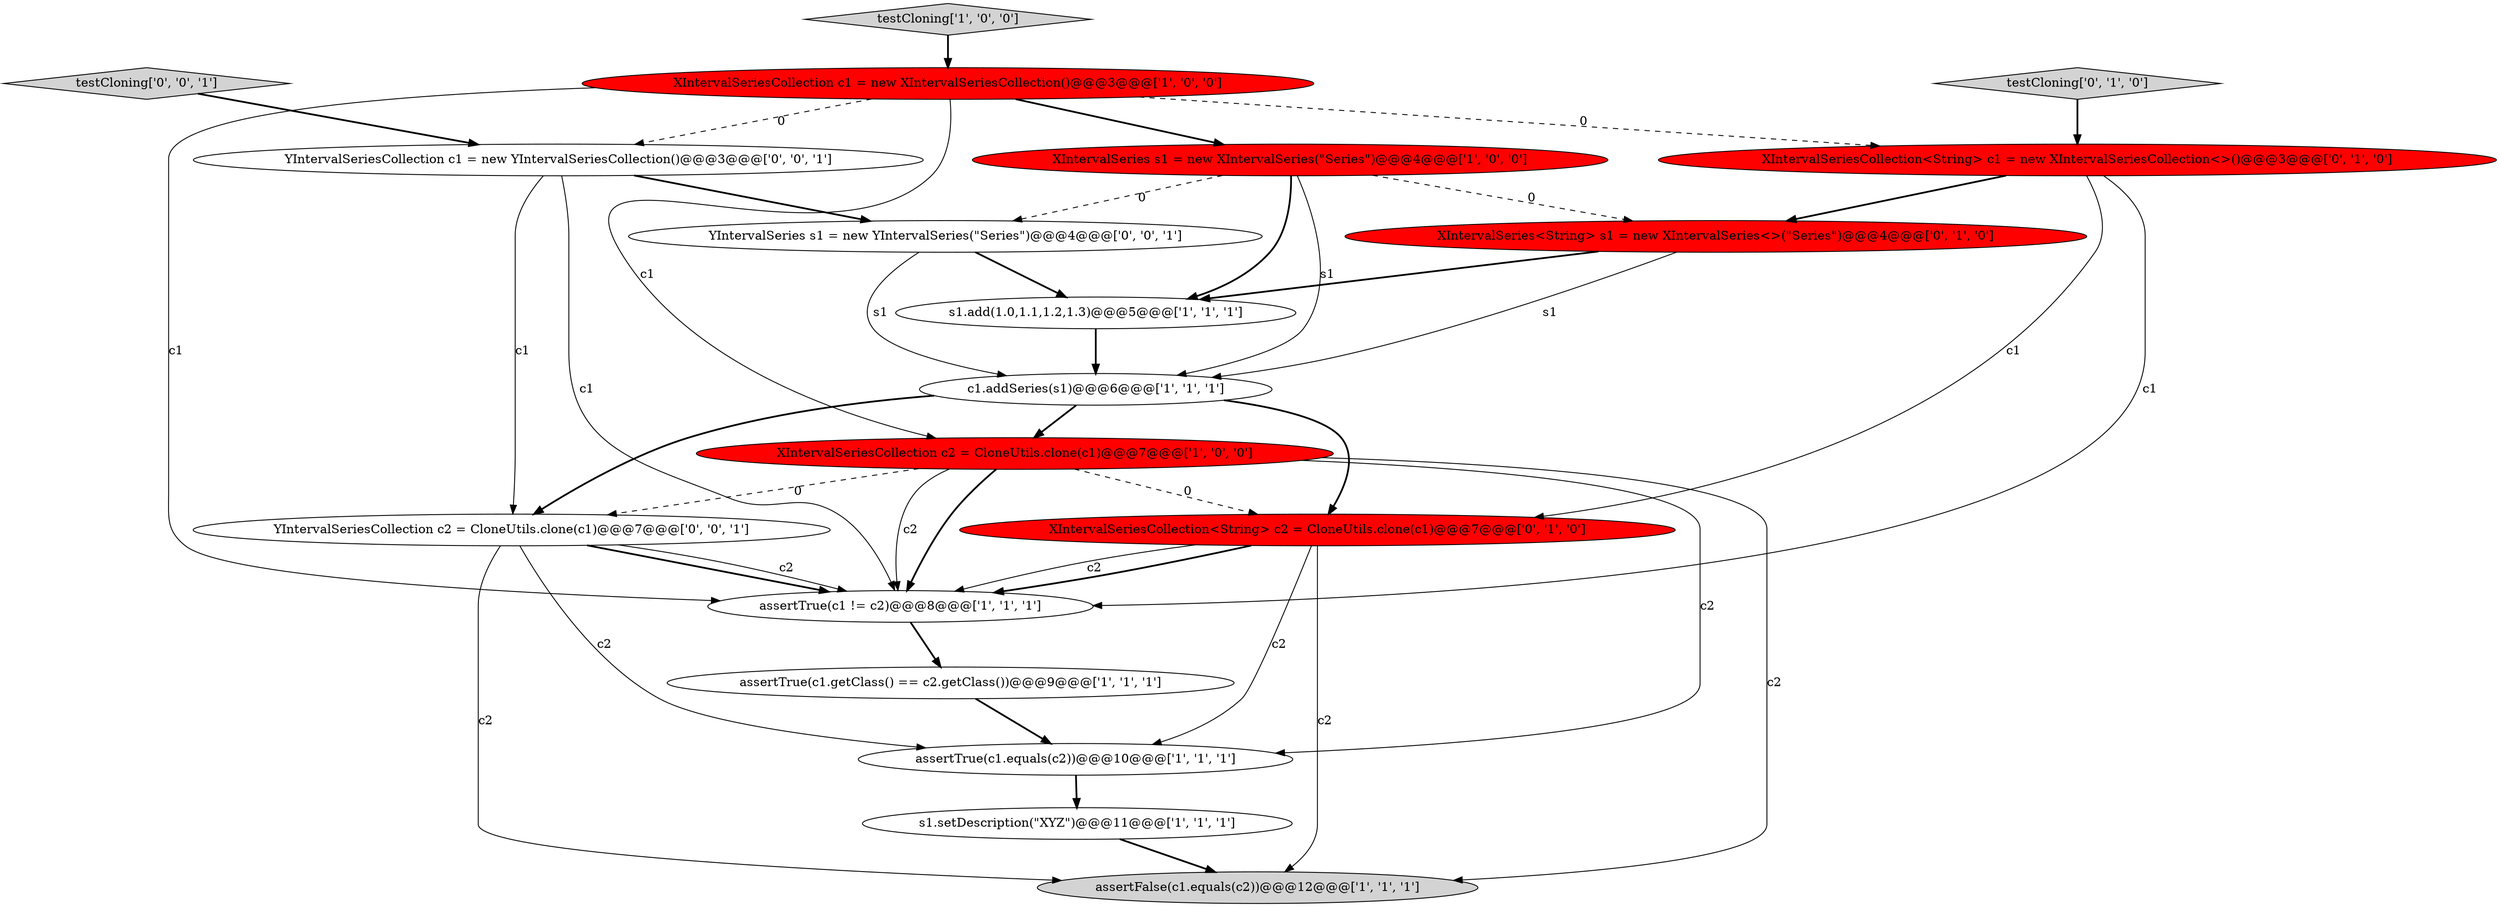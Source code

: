 digraph {
8 [style = filled, label = "assertTrue(c1.getClass() == c2.getClass())@@@9@@@['1', '1', '1']", fillcolor = white, shape = ellipse image = "AAA0AAABBB1BBB"];
0 [style = filled, label = "XIntervalSeriesCollection c1 = new XIntervalSeriesCollection()@@@3@@@['1', '0', '0']", fillcolor = red, shape = ellipse image = "AAA1AAABBB1BBB"];
2 [style = filled, label = "XIntervalSeriesCollection c2 = CloneUtils.clone(c1)@@@7@@@['1', '0', '0']", fillcolor = red, shape = ellipse image = "AAA1AAABBB1BBB"];
10 [style = filled, label = "assertFalse(c1.equals(c2))@@@12@@@['1', '1', '1']", fillcolor = lightgray, shape = ellipse image = "AAA0AAABBB1BBB"];
6 [style = filled, label = "XIntervalSeries s1 = new XIntervalSeries(\"Series\")@@@4@@@['1', '0', '0']", fillcolor = red, shape = ellipse image = "AAA1AAABBB1BBB"];
3 [style = filled, label = "assertTrue(c1 != c2)@@@8@@@['1', '1', '1']", fillcolor = white, shape = ellipse image = "AAA0AAABBB1BBB"];
12 [style = filled, label = "XIntervalSeriesCollection<String> c2 = CloneUtils.clone(c1)@@@7@@@['0', '1', '0']", fillcolor = red, shape = ellipse image = "AAA1AAABBB2BBB"];
7 [style = filled, label = "c1.addSeries(s1)@@@6@@@['1', '1', '1']", fillcolor = white, shape = ellipse image = "AAA0AAABBB1BBB"];
11 [style = filled, label = "XIntervalSeriesCollection<String> c1 = new XIntervalSeriesCollection<>()@@@3@@@['0', '1', '0']", fillcolor = red, shape = ellipse image = "AAA1AAABBB2BBB"];
13 [style = filled, label = "XIntervalSeries<String> s1 = new XIntervalSeries<>(\"Series\")@@@4@@@['0', '1', '0']", fillcolor = red, shape = ellipse image = "AAA1AAABBB2BBB"];
1 [style = filled, label = "s1.add(1.0,1.1,1.2,1.3)@@@5@@@['1', '1', '1']", fillcolor = white, shape = ellipse image = "AAA0AAABBB1BBB"];
15 [style = filled, label = "YIntervalSeries s1 = new YIntervalSeries(\"Series\")@@@4@@@['0', '0', '1']", fillcolor = white, shape = ellipse image = "AAA0AAABBB3BBB"];
17 [style = filled, label = "YIntervalSeriesCollection c1 = new YIntervalSeriesCollection()@@@3@@@['0', '0', '1']", fillcolor = white, shape = ellipse image = "AAA0AAABBB3BBB"];
5 [style = filled, label = "s1.setDescription(\"XYZ\")@@@11@@@['1', '1', '1']", fillcolor = white, shape = ellipse image = "AAA0AAABBB1BBB"];
4 [style = filled, label = "testCloning['1', '0', '0']", fillcolor = lightgray, shape = diamond image = "AAA0AAABBB1BBB"];
14 [style = filled, label = "testCloning['0', '1', '0']", fillcolor = lightgray, shape = diamond image = "AAA0AAABBB2BBB"];
18 [style = filled, label = "YIntervalSeriesCollection c2 = CloneUtils.clone(c1)@@@7@@@['0', '0', '1']", fillcolor = white, shape = ellipse image = "AAA0AAABBB3BBB"];
9 [style = filled, label = "assertTrue(c1.equals(c2))@@@10@@@['1', '1', '1']", fillcolor = white, shape = ellipse image = "AAA0AAABBB1BBB"];
16 [style = filled, label = "testCloning['0', '0', '1']", fillcolor = lightgray, shape = diamond image = "AAA0AAABBB3BBB"];
5->10 [style = bold, label=""];
18->3 [style = bold, label=""];
2->3 [style = solid, label="c2"];
2->9 [style = solid, label="c2"];
0->6 [style = bold, label=""];
7->12 [style = bold, label=""];
17->3 [style = solid, label="c1"];
2->3 [style = bold, label=""];
0->11 [style = dashed, label="0"];
16->17 [style = bold, label=""];
18->10 [style = solid, label="c2"];
18->9 [style = solid, label="c2"];
0->17 [style = dashed, label="0"];
1->7 [style = bold, label=""];
0->3 [style = solid, label="c1"];
13->1 [style = bold, label=""];
4->0 [style = bold, label=""];
11->12 [style = solid, label="c1"];
6->1 [style = bold, label=""];
2->12 [style = dashed, label="0"];
17->18 [style = solid, label="c1"];
13->7 [style = solid, label="s1"];
6->13 [style = dashed, label="0"];
2->10 [style = solid, label="c2"];
12->9 [style = solid, label="c2"];
6->15 [style = dashed, label="0"];
7->2 [style = bold, label=""];
3->8 [style = bold, label=""];
11->13 [style = bold, label=""];
17->15 [style = bold, label=""];
8->9 [style = bold, label=""];
2->18 [style = dashed, label="0"];
9->5 [style = bold, label=""];
7->18 [style = bold, label=""];
15->7 [style = solid, label="s1"];
12->3 [style = bold, label=""];
6->7 [style = solid, label="s1"];
11->3 [style = solid, label="c1"];
14->11 [style = bold, label=""];
0->2 [style = solid, label="c1"];
18->3 [style = solid, label="c2"];
12->3 [style = solid, label="c2"];
12->10 [style = solid, label="c2"];
15->1 [style = bold, label=""];
}
